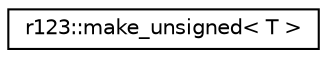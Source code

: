 digraph "Graphical Class Hierarchy"
{
  edge [fontname="Helvetica",fontsize="10",labelfontname="Helvetica",labelfontsize="10"];
  node [fontname="Helvetica",fontsize="10",shape=record];
  rankdir="LR";
  Node1 [label="r123::make_unsigned\< T \>",height=0.2,width=0.4,color="black", fillcolor="white", style="filled",URL="$structr123_1_1make__unsigned.html"];
}
